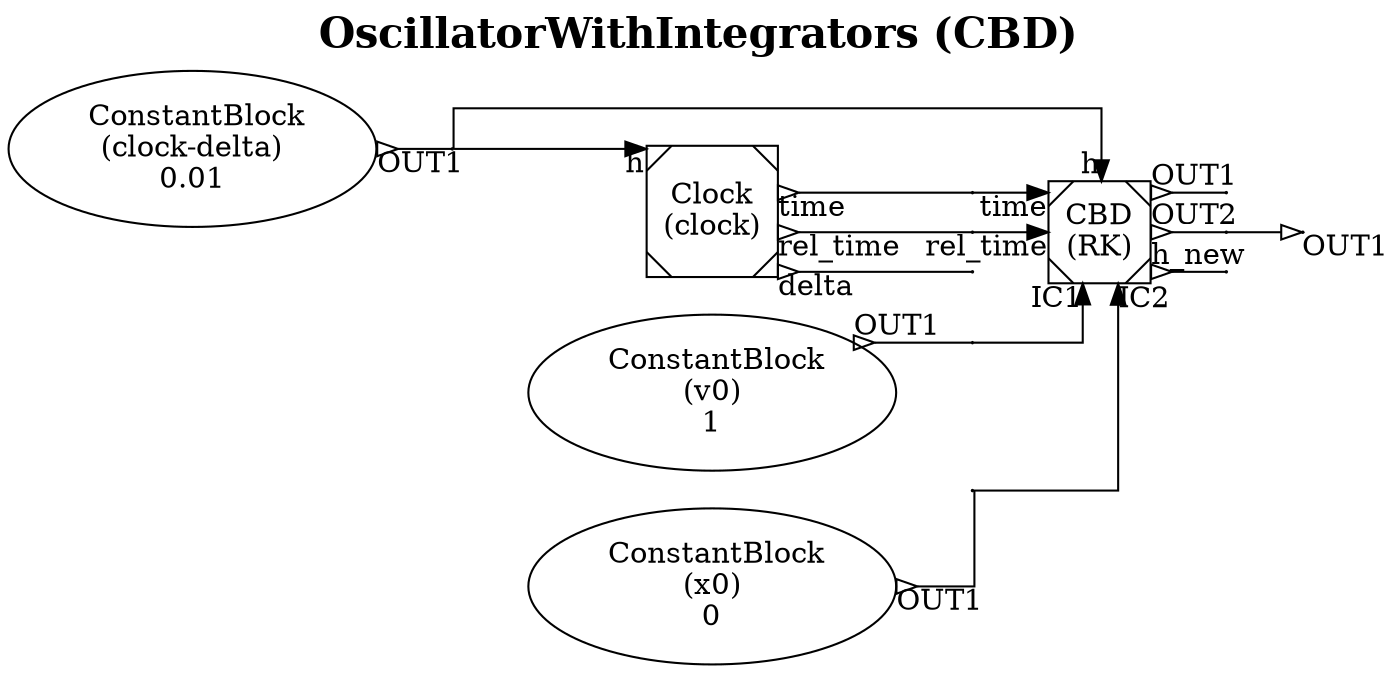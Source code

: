 // CBD model of the OscillatorWithIntegrators block
// Created with CBD.converters.CBDDraw
digraph model {
 splines=ortho;
 label=<<B>OscillatorWithIntegrators (CBD)</B>>;
 labelloc="t";
 fontsize=20;
 rankdir="LR";
 node_1666864789584 [label="CBD\n(RK)", shape=Msquare];
 inter_1666865170944_OUT1 -> node_1666864789584 [headlabel="h", arrowhead="normal", arrowtail="none", dir=both];
 inter_1666865195136_time -> node_1666864789584 [headlabel="time", arrowhead="normal", arrowtail="none", dir=both];
 inter_1666865195136_rel_time -> node_1666864789584 [headlabel="rel_time", arrowhead="normal", arrowtail="none", dir=both];
 inter_1666865170272_OUT1 -> node_1666864789584 [headlabel="IC1", arrowhead="normal", arrowtail="none", dir=both];
 inter_1666865171952_OUT1 -> node_1666864789584 [headlabel="IC2", arrowhead="normal", arrowtail="none", dir=both];
 inter_1666864789584_OUT1 [shape=point, width=0.01, height=0.01];
 node_1666864789584 -> inter_1666864789584_OUT1 [taillabel="OUT1", arrowtail="oinv", arrowhead="none", dir=both];
 inter_1666864789584_OUT2 [shape=point, width=0.01, height=0.01];
 node_1666864789584 -> inter_1666864789584_OUT2 [taillabel="OUT2", arrowtail="oinv", arrowhead="none", dir=both];
 inter_1666864789584_h_new [shape=point, width=0.01, height=0.01];
 node_1666864789584 -> inter_1666864789584_h_new [taillabel="h_new", arrowtail="oinv", arrowhead="none", dir=both];
 node_1666865195136 [label="Clock\n(clock)", shape=Msquare];
 inter_1666865170944_OUT1 -> node_1666865195136 [headlabel="h", arrowhead="normal", arrowtail="none", dir=both];
 inter_1666865195136_time [shape=point, width=0.01, height=0.01];
 node_1666865195136 -> inter_1666865195136_time [taillabel="time", arrowtail="oinv", arrowhead="none", dir=both];
 inter_1666865195136_rel_time [shape=point, width=0.01, height=0.01];
 node_1666865195136 -> inter_1666865195136_rel_time [taillabel="rel_time", arrowtail="oinv", arrowhead="none", dir=both];
 inter_1666865195136_delta [shape=point, width=0.01, height=0.01];
 node_1666865195136 -> inter_1666865195136_delta [taillabel="delta", arrowtail="oinv", arrowhead="none", dir=both];
 node_1666865170944 [label=" ConstantBlock\n(clock-delta)\n0.01", shape=ellipse];
 inter_1666865170944_OUT1 [shape=point, width=0.01, height=0.01];
 node_1666865170944 -> inter_1666865170944_OUT1 [taillabel="OUT1", arrowtail="oinv", arrowhead="none", dir=both];
 node_1666865170272 [label=" ConstantBlock\n(v0)\n1", shape=ellipse];
 inter_1666865170272_OUT1 [shape=point, width=0.01, height=0.01];
 node_1666865170272 -> inter_1666865170272_OUT1 [taillabel="OUT1", arrowtail="oinv", arrowhead="none", dir=both];
 node_1666865171952 [label=" ConstantBlock\n(x0)\n0", shape=ellipse];
 inter_1666865171952_OUT1 [shape=point, width=0.01, height=0.01];
 node_1666865171952 -> inter_1666865171952_OUT1 [taillabel="OUT1", arrowtail="oinv", arrowhead="none", dir=both];
 node_1666864789200_OUT1 [shape=point, width=0.01, height=0.01];
 inter_1666864789584_OUT2 -> node_1666864789200_OUT1 [headlabel="OUT1", arrowhead="onormal", arrowtail="none", dir=both];

}